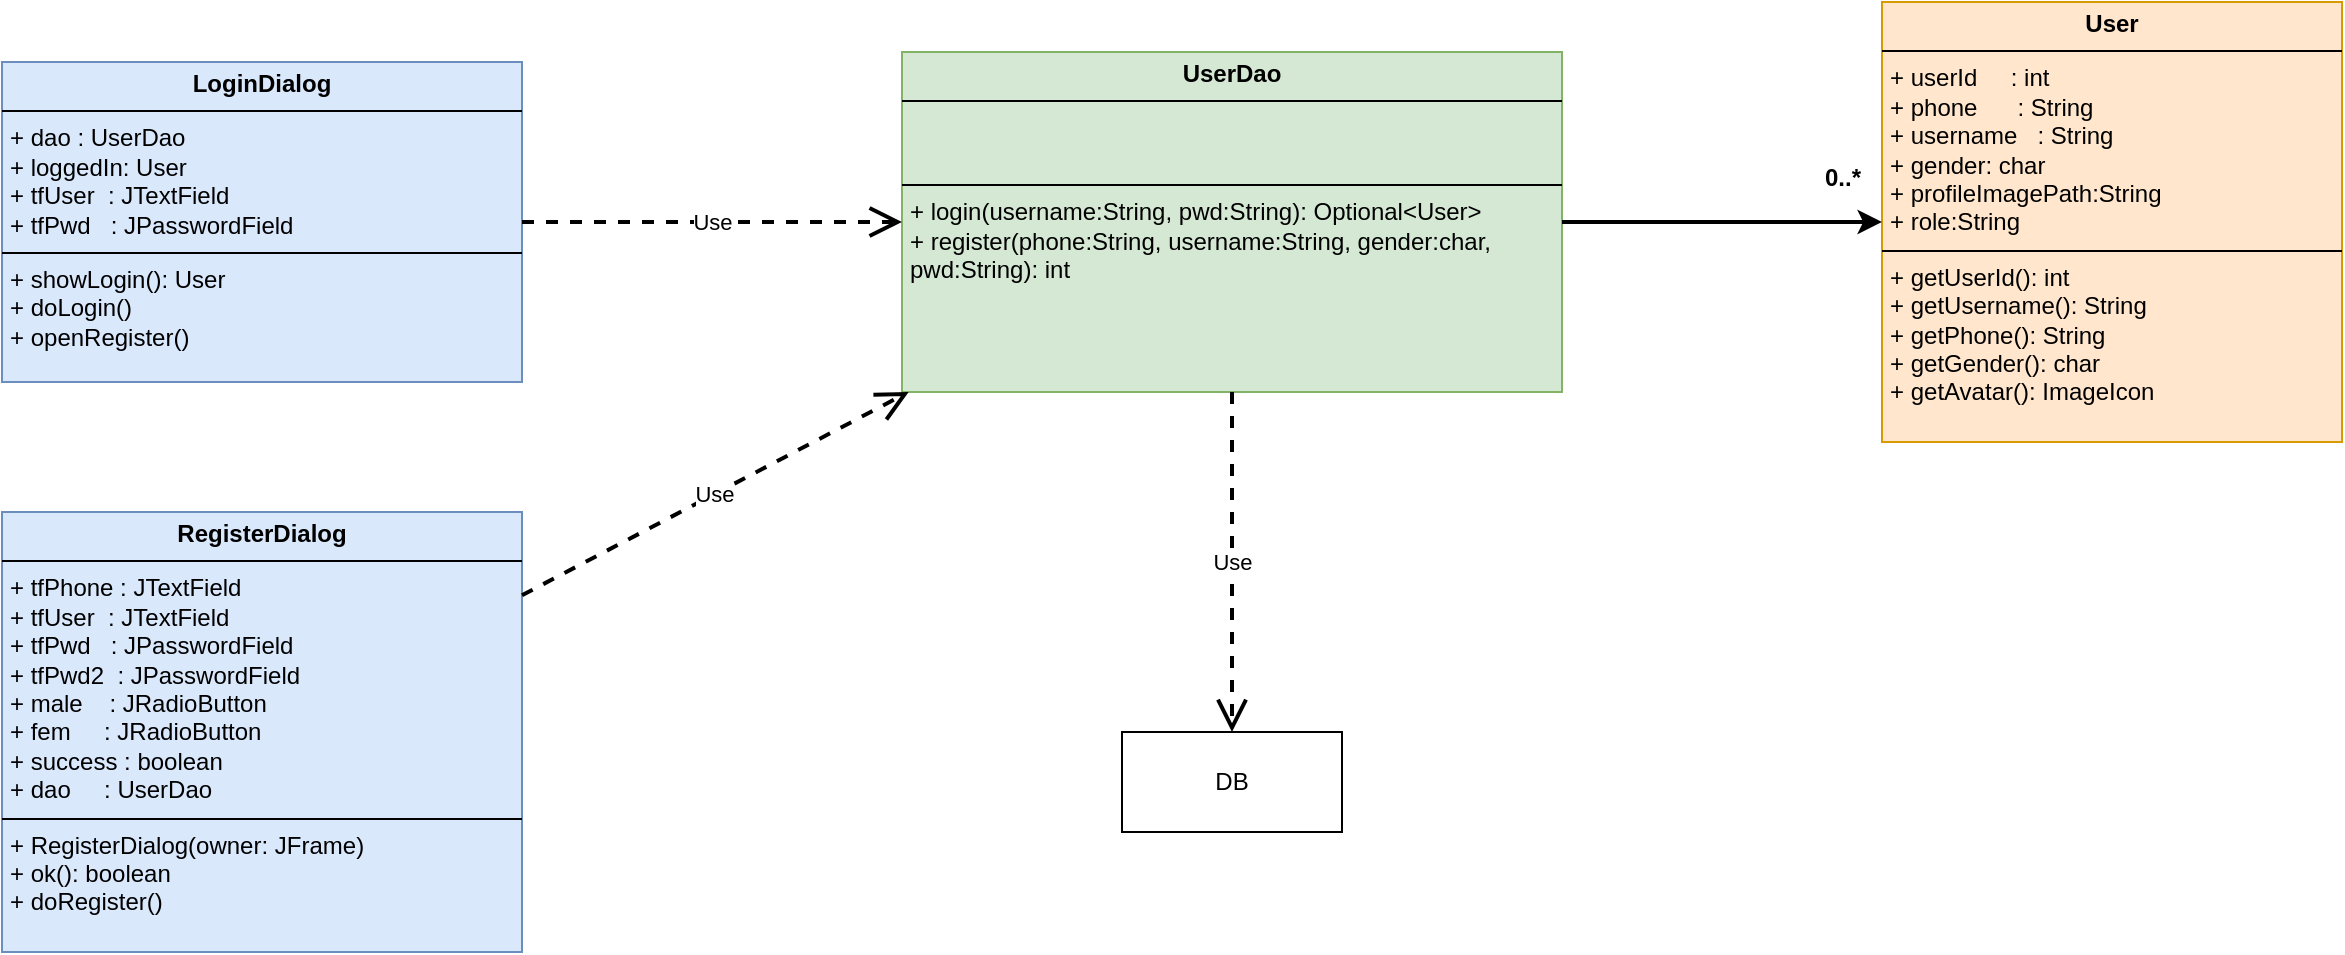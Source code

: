 <mxfile version="27.0.2">
  <diagram name="Page-1" id="6jy5HLlcPaDeUK5KxQ99">
    <mxGraphModel dx="1426" dy="849" grid="1" gridSize="10" guides="1" tooltips="1" connect="1" arrows="1" fold="1" page="1" pageScale="1" pageWidth="850" pageHeight="1100" math="0" shadow="0">
      <root>
        <mxCell id="0" />
        <mxCell id="1" parent="0" />
        <mxCell id="WYq6wdzX7RgEpgg6KKTb-1" value="&lt;p style=&quot;margin:0px;margin-top:4px;text-align:center;&quot;&gt;&lt;b&gt;LoginDialog&lt;/b&gt;&lt;/p&gt;&lt;hr size=&quot;1&quot; style=&quot;border-style:solid;&quot;&gt;&lt;p style=&quot;margin:0px;margin-left:4px;&quot;&gt;+ dao : UserDao&amp;nbsp;&lt;/p&gt;&lt;p style=&quot;margin:0px;margin-left:4px;&quot;&gt;+ loggedIn: User&amp;nbsp;&lt;/p&gt;&lt;p style=&quot;margin:0px;margin-left:4px;&quot;&gt;+ tfUser&amp;nbsp; : JTextField&lt;/p&gt;&lt;p style=&quot;margin:0px;margin-left:4px;&quot;&gt;+&amp;nbsp;tfPwd&amp;nbsp; &amp;nbsp;: JPasswordField&lt;/p&gt;&lt;hr size=&quot;1&quot; style=&quot;border-style:solid;&quot;&gt;&lt;p style=&quot;margin:0px;margin-left:4px;&quot;&gt;&lt;font face=&quot;Helvetica&quot;&gt;+ showLogin(): User&lt;/font&gt;&lt;/p&gt;&lt;p style=&quot;margin:0px;margin-left:4px;&quot;&gt;&lt;font face=&quot;Helvetica&quot;&gt;+&amp;nbsp;&lt;span style=&quot;background-color: transparent;&quot;&gt;doLogin()&lt;/span&gt;&lt;/font&gt;&lt;/p&gt;&lt;p style=&quot;margin:0px;margin-left:4px;&quot;&gt;&lt;span style=&quot;background-color: transparent;&quot;&gt;&lt;font face=&quot;Helvetica&quot;&gt;+&amp;nbsp;&lt;/font&gt;&lt;/span&gt;&lt;span style=&quot;background-color: transparent;&quot;&gt;&lt;font face=&quot;Helvetica&quot;&gt;openRegister()&lt;/font&gt;&lt;font face=&quot;monospace&quot;&gt;&amp;nbsp; &amp;nbsp; &amp;nbsp;&amp;nbsp;&lt;/font&gt;&lt;/span&gt;&lt;/p&gt;" style="verticalAlign=top;align=left;overflow=fill;html=1;whiteSpace=wrap;fillColor=#dae8fc;strokeColor=#6c8ebf;" vertex="1" parent="1">
          <mxGeometry x="70" y="95" width="260" height="160" as="geometry" />
        </mxCell>
        <mxCell id="WYq6wdzX7RgEpgg6KKTb-2" value="&lt;p style=&quot;margin:0px;margin-top:4px;text-align:center;&quot;&gt;&lt;b&gt;RegisterDialog&lt;/b&gt;&lt;/p&gt;&lt;hr size=&quot;1&quot; style=&quot;border-style:solid;&quot;&gt;&lt;p style=&quot;margin:0px;margin-left:4px;&quot;&gt;+ tfPhone : JTextField&lt;/p&gt;&lt;p style=&quot;margin:0px;margin-left:4px;&quot;&gt;+ tfUser&amp;nbsp; : JTextField&amp;nbsp;&lt;/p&gt;&lt;p style=&quot;margin:0px;margin-left:4px;&quot;&gt;+ tfPwd&amp;nbsp; &amp;nbsp;: JPasswordField&lt;/p&gt;&lt;p style=&quot;margin:0px;margin-left:4px;&quot;&gt;+ tfPwd2&amp;nbsp; : JPasswordField&lt;/p&gt;&lt;p style=&quot;margin:0px;margin-left:4px;&quot;&gt;+ male&amp;nbsp; &amp;nbsp; : JRadioButton&lt;/p&gt;&lt;p style=&quot;margin:0px;margin-left:4px;&quot;&gt;+ fem&amp;nbsp; &amp;nbsp; &amp;nbsp;: JRadioButton&lt;/p&gt;&lt;p style=&quot;margin:0px;margin-left:4px;&quot;&gt;+ success : boolean&amp;nbsp;&lt;/p&gt;&lt;p style=&quot;margin:0px;margin-left:4px;&quot;&gt;+ dao&amp;nbsp; &amp;nbsp; &amp;nbsp;: UserDao&amp;nbsp;&amp;nbsp;&lt;/p&gt;&lt;hr size=&quot;1&quot; style=&quot;border-style:solid;&quot;&gt;&lt;p style=&quot;margin:0px;margin-left:4px;&quot;&gt;&lt;font face=&quot;Helvetica&quot;&gt;&lt;span style=&quot;background-color: transparent;&quot;&gt;+ RegisterDialog(owner: JFrame)&amp;nbsp;&amp;nbsp;&lt;/span&gt;&lt;span style=&quot;background-color: transparent; color: light-dark(rgb(0, 0, 0), rgb(255, 255, 255));&quot;&gt;&amp;nbsp;&amp;nbsp;&lt;/span&gt;&lt;/font&gt;&lt;/p&gt;&lt;p style=&quot;margin:0px;margin-left:4px;&quot;&gt;&lt;font face=&quot;Helvetica&quot;&gt;&lt;span style=&quot;background-color: transparent;&quot;&gt;+ ok(): boolean&lt;/span&gt;&lt;span style=&quot;background-color: transparent; color: light-dark(rgb(0, 0, 0), rgb(255, 255, 255));&quot;&gt;&amp;nbsp;&lt;/span&gt;&lt;/font&gt;&lt;/p&gt;&lt;p style=&quot;margin:0px;margin-left:4px;&quot;&gt;&lt;font face=&quot;Helvetica&quot;&gt;&lt;span style=&quot;background-color: transparent;&quot;&gt;+ doRegister()&lt;/span&gt;&lt;span style=&quot;background-color: transparent; color: light-dark(rgb(0, 0, 0), rgb(255, 255, 255));&quot;&gt;&amp;nbsp;&lt;/span&gt;&lt;/font&gt;&lt;span style=&quot;background-color: transparent; color: light-dark(rgb(0, 0, 0), rgb(255, 255, 255)); font-family: monospace;&quot;&gt;&amp;nbsp;&lt;/span&gt;&lt;/p&gt;" style="verticalAlign=top;align=left;overflow=fill;html=1;whiteSpace=wrap;fillColor=#dae8fc;strokeColor=#6c8ebf;" vertex="1" parent="1">
          <mxGeometry x="70" y="320" width="260" height="220" as="geometry" />
        </mxCell>
        <mxCell id="WYq6wdzX7RgEpgg6KKTb-3" value="&lt;p style=&quot;text-align: center; margin: 4px 0px 0px;&quot;&gt;&lt;b&gt;UserDao&lt;/b&gt;&lt;/p&gt;&lt;hr size=&quot;1&quot; style=&quot;border-style:solid;&quot;&gt;&lt;p style=&quot;margin:0px;margin-left:4px;&quot;&gt;&lt;br&gt;&lt;/p&gt;&lt;div&gt;&lt;br&gt;&lt;/div&gt;&lt;hr size=&quot;1&quot; style=&quot;border-style:solid;&quot;&gt;&lt;p style=&quot;margin:0px;margin-left:4px;&quot;&gt;+ login(username:String, pwd:String): Optional&amp;lt;User&amp;gt;&lt;/p&gt;&lt;p style=&quot;margin:0px;margin-left:4px;&quot;&gt;+ register(phone:String, username:String,&amp;nbsp;gender:char, pwd:String): int&amp;nbsp;&lt;/p&gt;" style="verticalAlign=top;align=left;overflow=fill;html=1;whiteSpace=wrap;fillColor=#d5e8d4;strokeColor=#82b366;" vertex="1" parent="1">
          <mxGeometry x="520" y="90" width="330" height="170" as="geometry" />
        </mxCell>
        <mxCell id="WYq6wdzX7RgEpgg6KKTb-4" value="&lt;p style=&quot;margin:0px;margin-top:4px;text-align:center;&quot;&gt;&lt;b&gt;User&lt;/b&gt;&lt;/p&gt;&lt;hr size=&quot;1&quot; style=&quot;border-style:solid;&quot;&gt;&lt;p style=&quot;margin:0px;margin-left:4px;&quot;&gt;&lt;span style=&quot;background-color: transparent;&quot;&gt;+ userId&amp;nbsp; &amp;nbsp; &amp;nbsp;: int&lt;/span&gt;&lt;/p&gt;&lt;p style=&quot;margin:0px;margin-left:4px;&quot;&gt;+ phone&amp;nbsp; &amp;nbsp; &amp;nbsp; : String&lt;/p&gt;&lt;p style=&quot;margin:0px;margin-left:4px;&quot;&gt;+ username&amp;nbsp; &amp;nbsp;: String&lt;/p&gt;&lt;p style=&quot;margin:0px;margin-left:4px;&quot;&gt;+ gender: char&lt;/p&gt;&lt;p style=&quot;margin:0px;margin-left:4px;&quot;&gt;+&amp;nbsp;profileImagePath:String&lt;/p&gt;&lt;p style=&quot;margin:0px;margin-left:4px;&quot;&gt;+&amp;nbsp;role:String&lt;/p&gt;&lt;hr size=&quot;1&quot; style=&quot;border-style:solid;&quot;&gt;&lt;p style=&quot;margin:0px;margin-left:4px;&quot;&gt;+ getUserId(): int&lt;/p&gt;&lt;p style=&quot;margin:0px;margin-left:4px;&quot;&gt;+ getUsername(): String&lt;/p&gt;&lt;p style=&quot;margin:0px;margin-left:4px;&quot;&gt;+ getPhone(): String&lt;/p&gt;&lt;p style=&quot;margin:0px;margin-left:4px;&quot;&gt;+ getGender(): char&lt;/p&gt;&lt;p style=&quot;margin:0px;margin-left:4px;&quot;&gt;+ getAvatar(): ImageIcon&lt;/p&gt;" style="verticalAlign=top;align=left;overflow=fill;html=1;whiteSpace=wrap;fillColor=#ffe6cc;strokeColor=#d79b00;" vertex="1" parent="1">
          <mxGeometry x="1010" y="65" width="230" height="220" as="geometry" />
        </mxCell>
        <mxCell id="WYq6wdzX7RgEpgg6KKTb-5" value="" style="endArrow=classic;html=1;rounded=0;strokeWidth=2;" edge="1" parent="1" source="WYq6wdzX7RgEpgg6KKTb-3" target="WYq6wdzX7RgEpgg6KKTb-4">
          <mxGeometry width="50" height="50" relative="1" as="geometry">
            <mxPoint x="840" y="210" as="sourcePoint" />
            <mxPoint x="570" y="310" as="targetPoint" />
          </mxGeometry>
        </mxCell>
        <mxCell id="WYq6wdzX7RgEpgg6KKTb-6" value="&lt;b&gt;0..*&lt;/b&gt;" style="text;html=1;align=center;verticalAlign=middle;resizable=0;points=[];autosize=1;strokeColor=none;fillColor=none;" vertex="1" parent="1">
          <mxGeometry x="970" y="138" width="40" height="30" as="geometry" />
        </mxCell>
        <mxCell id="WYq6wdzX7RgEpgg6KKTb-7" value="DB" style="html=1;whiteSpace=wrap;" vertex="1" parent="1">
          <mxGeometry x="630" y="430" width="110" height="50" as="geometry" />
        </mxCell>
        <mxCell id="WYq6wdzX7RgEpgg6KKTb-12" value="Use" style="endArrow=open;endSize=12;dashed=1;html=1;rounded=0;strokeWidth=2;" edge="1" parent="1" source="WYq6wdzX7RgEpgg6KKTb-1" target="WYq6wdzX7RgEpgg6KKTb-3">
          <mxGeometry width="160" relative="1" as="geometry">
            <mxPoint x="330" y="145" as="sourcePoint" />
            <mxPoint x="460" y="145" as="targetPoint" />
            <mxPoint as="offset" />
          </mxGeometry>
        </mxCell>
        <mxCell id="WYq6wdzX7RgEpgg6KKTb-13" value="Use" style="endArrow=open;endSize=12;dashed=1;html=1;rounded=0;strokeWidth=2;" edge="1" parent="1" source="WYq6wdzX7RgEpgg6KKTb-2" target="WYq6wdzX7RgEpgg6KKTb-3">
          <mxGeometry width="160" relative="1" as="geometry">
            <mxPoint x="370" y="390" as="sourcePoint" />
            <mxPoint x="560" y="390" as="targetPoint" />
            <mxPoint as="offset" />
          </mxGeometry>
        </mxCell>
        <mxCell id="WYq6wdzX7RgEpgg6KKTb-14" value="Use" style="endArrow=open;endSize=12;dashed=1;html=1;rounded=0;strokeWidth=2;" edge="1" parent="1" source="WYq6wdzX7RgEpgg6KKTb-3" target="WYq6wdzX7RgEpgg6KKTb-7">
          <mxGeometry width="160" relative="1" as="geometry">
            <mxPoint x="400" y="462" as="sourcePoint" />
            <mxPoint x="593" y="360" as="targetPoint" />
            <mxPoint as="offset" />
          </mxGeometry>
        </mxCell>
      </root>
    </mxGraphModel>
  </diagram>
</mxfile>
